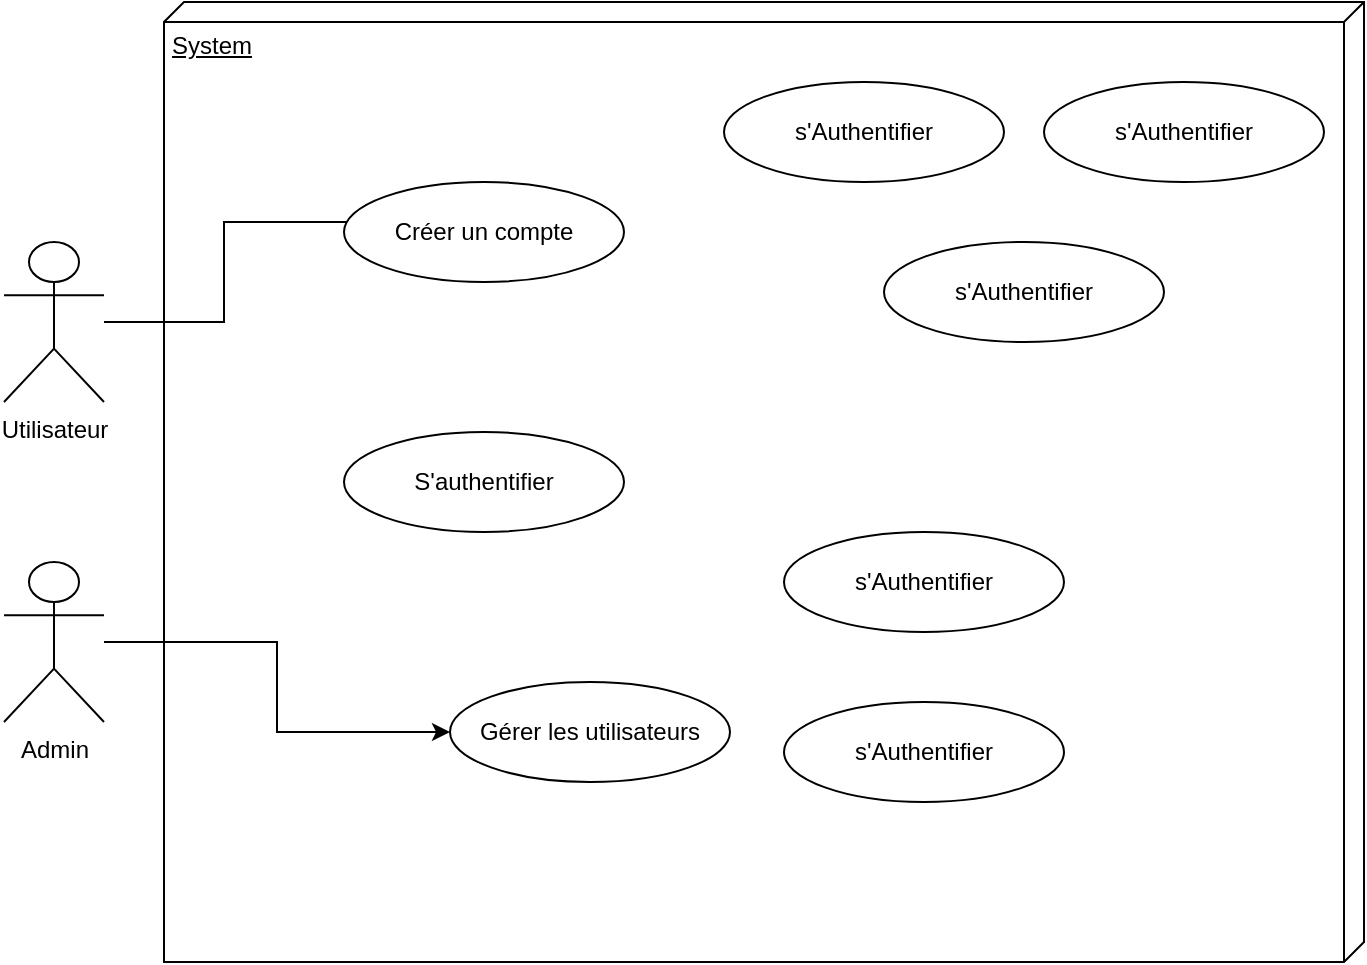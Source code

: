 <mxfile version="16.5.6" type="device"><diagram id="G9hPmoU6FfVZ-grv_DR3" name="Page-1"><mxGraphModel dx="1722" dy="2031" grid="1" gridSize="10" guides="1" tooltips="1" connect="1" arrows="1" fold="1" page="1" pageScale="1" pageWidth="827" pageHeight="1169" math="0" shadow="0"><root><mxCell id="0"/><mxCell id="1" parent="0"/><mxCell id="xTjLv5n_oQuH4BgpemF_-10" value="System" style="verticalAlign=top;align=left;spacingTop=8;spacingLeft=2;spacingRight=12;shape=cube;size=10;direction=south;fontStyle=4;html=1;" vertex="1" parent="1"><mxGeometry x="130" y="-50" width="600" height="480" as="geometry"/></mxCell><mxCell id="xTjLv5n_oQuH4BgpemF_-13" style="edgeStyle=orthogonalEdgeStyle;rounded=0;orthogonalLoop=1;jettySize=auto;html=1;entryX=0.143;entryY=0.4;entryDx=0;entryDy=0;entryPerimeter=0;" edge="1" parent="1" source="xTjLv5n_oQuH4BgpemF_-1" target="xTjLv5n_oQuH4BgpemF_-12"><mxGeometry relative="1" as="geometry"/></mxCell><mxCell id="xTjLv5n_oQuH4BgpemF_-1" value="Utilisateur" style="shape=umlActor;verticalLabelPosition=bottom;verticalAlign=top;html=1;outlineConnect=0;" vertex="1" parent="1"><mxGeometry x="50" y="70" width="50" height="80" as="geometry"/></mxCell><mxCell id="xTjLv5n_oQuH4BgpemF_-15" style="edgeStyle=orthogonalEdgeStyle;rounded=0;orthogonalLoop=1;jettySize=auto;html=1;" edge="1" parent="1" source="xTjLv5n_oQuH4BgpemF_-2" target="xTjLv5n_oQuH4BgpemF_-16"><mxGeometry relative="1" as="geometry"/></mxCell><mxCell id="xTjLv5n_oQuH4BgpemF_-2" value="Admin" style="shape=umlActor;verticalLabelPosition=bottom;verticalAlign=top;html=1;outlineConnect=0;" vertex="1" parent="1"><mxGeometry x="50" y="230" width="50" height="80" as="geometry"/></mxCell><mxCell id="xTjLv5n_oQuH4BgpemF_-11" value="S'authentifier" style="ellipse;whiteSpace=wrap;html=1;" vertex="1" parent="1"><mxGeometry x="220" y="165" width="140" height="50" as="geometry"/></mxCell><mxCell id="xTjLv5n_oQuH4BgpemF_-12" value="Créer un compte" style="ellipse;whiteSpace=wrap;html=1;" vertex="1" parent="1"><mxGeometry x="220" y="40" width="140" height="50" as="geometry"/></mxCell><mxCell id="xTjLv5n_oQuH4BgpemF_-16" value="Gérer les utilisateurs" style="ellipse;whiteSpace=wrap;html=1;" vertex="1" parent="1"><mxGeometry x="273" y="290" width="140" height="50" as="geometry"/></mxCell><mxCell id="xTjLv5n_oQuH4BgpemF_-17" value="s'Authentifier" style="ellipse;whiteSpace=wrap;html=1;" vertex="1" parent="1"><mxGeometry x="440" y="215" width="140" height="50" as="geometry"/></mxCell><mxCell id="xTjLv5n_oQuH4BgpemF_-18" value="s'Authentifier" style="ellipse;whiteSpace=wrap;html=1;" vertex="1" parent="1"><mxGeometry x="440" y="300" width="140" height="50" as="geometry"/></mxCell><mxCell id="xTjLv5n_oQuH4BgpemF_-19" value="s'Authentifier" style="ellipse;whiteSpace=wrap;html=1;" vertex="1" parent="1"><mxGeometry x="410" y="-10" width="140" height="50" as="geometry"/></mxCell><mxCell id="xTjLv5n_oQuH4BgpemF_-20" value="s'Authentifier" style="ellipse;whiteSpace=wrap;html=1;" vertex="1" parent="1"><mxGeometry x="570" y="-10" width="140" height="50" as="geometry"/></mxCell><mxCell id="xTjLv5n_oQuH4BgpemF_-21" value="s'Authentifier" style="ellipse;whiteSpace=wrap;html=1;" vertex="1" parent="1"><mxGeometry x="490" y="70" width="140" height="50" as="geometry"/></mxCell></root></mxGraphModel></diagram></mxfile>